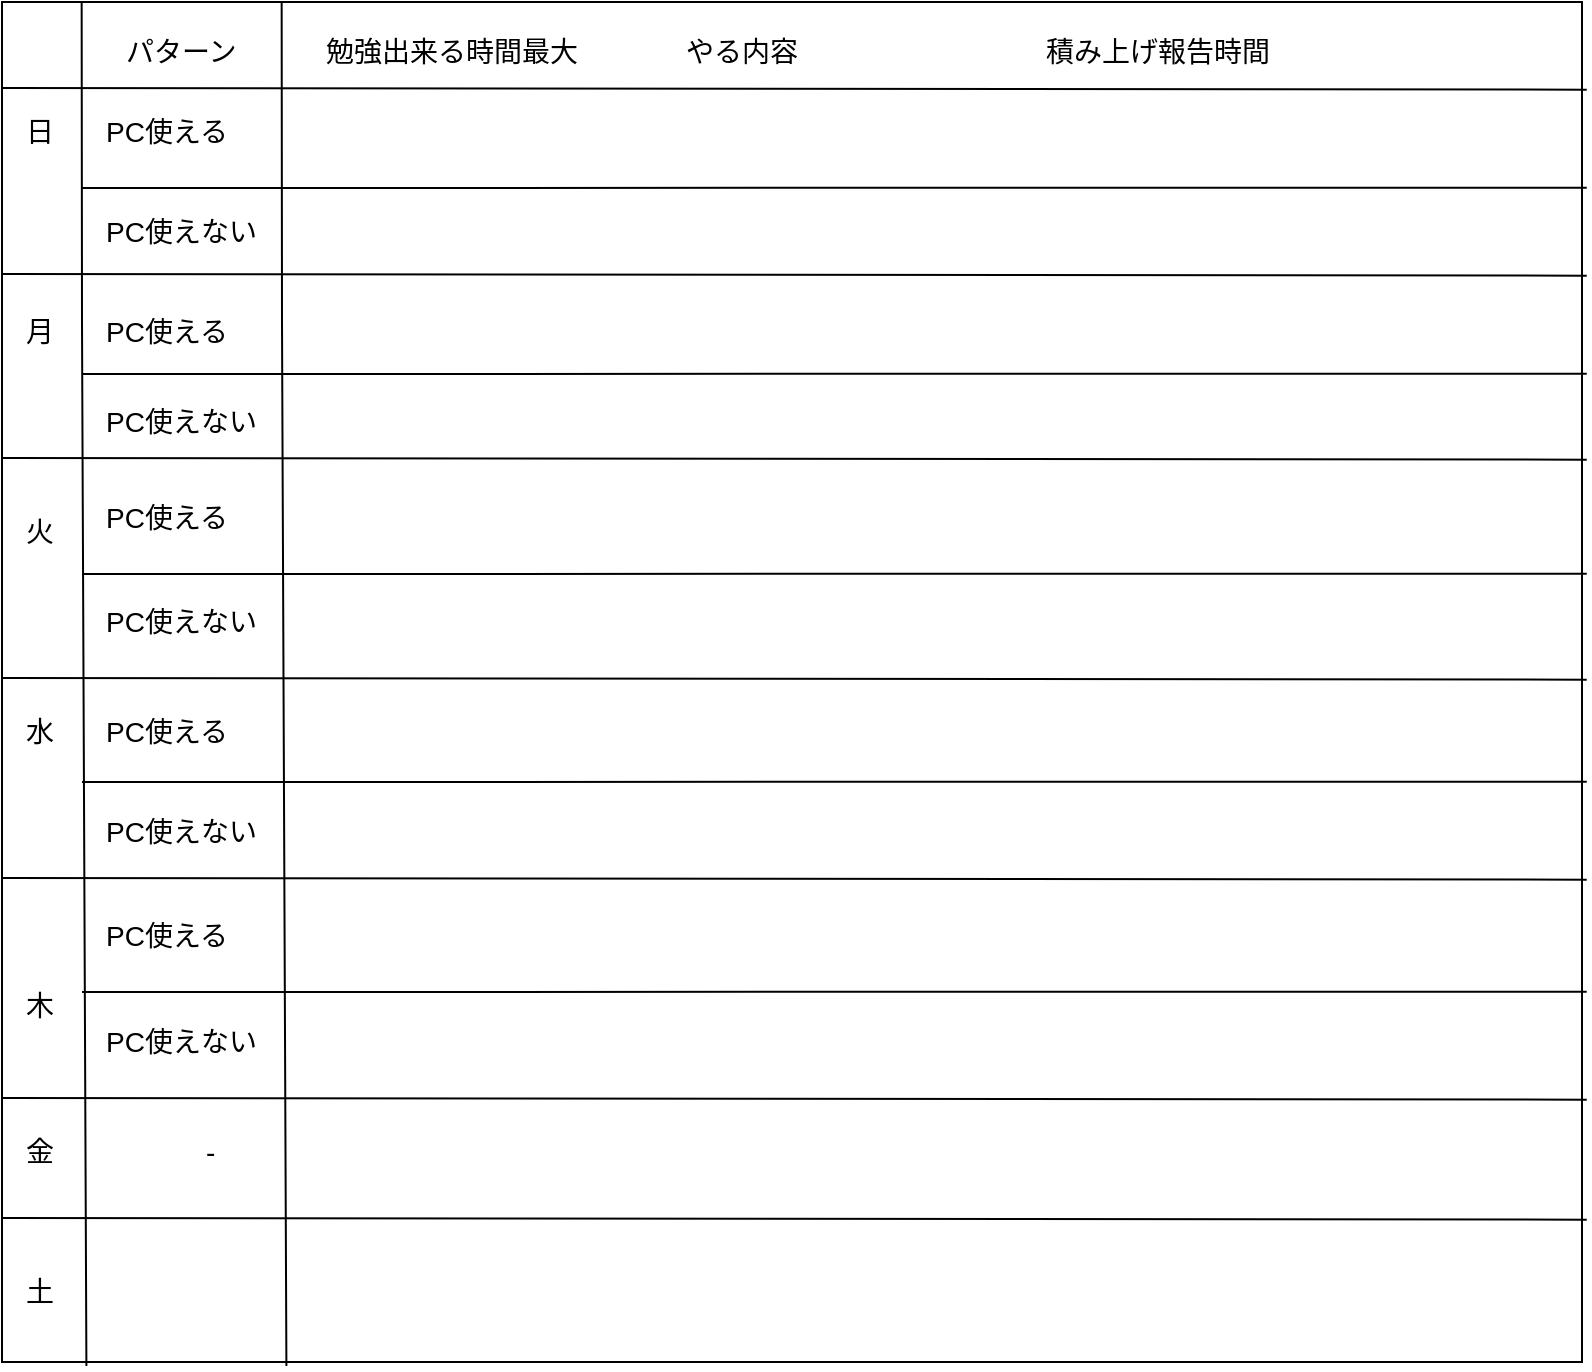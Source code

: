 <mxfile version="16.4.5" type="github">
  <diagram id="sPEsnOo3S4FkvqUI1rY6" name="Page-1">
    <mxGraphModel dx="868" dy="450" grid="1" gridSize="10" guides="1" tooltips="1" connect="1" arrows="1" fold="1" page="1" pageScale="1" pageWidth="850" pageHeight="1100" math="0" shadow="0">
      <root>
        <mxCell id="0" />
        <mxCell id="1" parent="0" />
        <mxCell id="ghJ-c5clW2DO1FqXFr9V-23" value="" style="rounded=0;whiteSpace=wrap;html=1;fontSize=14;" vertex="1" parent="1">
          <mxGeometry x="30" y="30" width="790" height="680" as="geometry" />
        </mxCell>
        <mxCell id="ghJ-c5clW2DO1FqXFr9V-1" value="月" style="text;html=1;strokeColor=none;fillColor=none;align=left;verticalAlign=middle;whiteSpace=wrap;rounded=0;fontSize=14;" vertex="1" parent="1">
          <mxGeometry x="40" y="180" width="90" height="30" as="geometry" />
        </mxCell>
        <mxCell id="ghJ-c5clW2DO1FqXFr9V-2" value="PC使える" style="text;html=1;strokeColor=none;fillColor=none;align=left;verticalAlign=middle;whiteSpace=wrap;rounded=0;fontSize=14;" vertex="1" parent="1">
          <mxGeometry x="80" y="180" width="190" height="30" as="geometry" />
        </mxCell>
        <mxCell id="ghJ-c5clW2DO1FqXFr9V-3" value="PC使えない" style="text;html=1;strokeColor=none;fillColor=none;align=left;verticalAlign=middle;whiteSpace=wrap;rounded=0;fontSize=14;" vertex="1" parent="1">
          <mxGeometry x="80" y="225" width="190" height="30" as="geometry" />
        </mxCell>
        <mxCell id="ghJ-c5clW2DO1FqXFr9V-4" value="日" style="text;html=1;strokeColor=none;fillColor=none;align=left;verticalAlign=middle;whiteSpace=wrap;rounded=0;fontSize=14;" vertex="1" parent="1">
          <mxGeometry x="40" y="80" width="90" height="30" as="geometry" />
        </mxCell>
        <mxCell id="ghJ-c5clW2DO1FqXFr9V-5" value="PC使える" style="text;html=1;strokeColor=none;fillColor=none;align=left;verticalAlign=middle;whiteSpace=wrap;rounded=0;fontSize=14;" vertex="1" parent="1">
          <mxGeometry x="80" y="80" width="190" height="30" as="geometry" />
        </mxCell>
        <mxCell id="ghJ-c5clW2DO1FqXFr9V-6" value="PC使えない" style="text;html=1;strokeColor=none;fillColor=none;align=left;verticalAlign=middle;whiteSpace=wrap;rounded=0;fontSize=14;" vertex="1" parent="1">
          <mxGeometry x="80" y="130" width="190" height="30" as="geometry" />
        </mxCell>
        <mxCell id="ghJ-c5clW2DO1FqXFr9V-7" value="水" style="text;html=1;strokeColor=none;fillColor=none;align=left;verticalAlign=middle;whiteSpace=wrap;rounded=0;fontSize=14;" vertex="1" parent="1">
          <mxGeometry x="40" y="380" width="90" height="30" as="geometry" />
        </mxCell>
        <mxCell id="ghJ-c5clW2DO1FqXFr9V-10" value="火" style="text;html=1;strokeColor=none;fillColor=none;align=left;verticalAlign=middle;whiteSpace=wrap;rounded=0;fontSize=14;" vertex="1" parent="1">
          <mxGeometry x="40" y="280" width="90" height="30" as="geometry" />
        </mxCell>
        <mxCell id="ghJ-c5clW2DO1FqXFr9V-13" value="木" style="text;html=1;strokeColor=none;fillColor=none;align=left;verticalAlign=middle;whiteSpace=wrap;rounded=0;fontSize=14;" vertex="1" parent="1">
          <mxGeometry x="40" y="517" width="90" height="30" as="geometry" />
        </mxCell>
        <mxCell id="ghJ-c5clW2DO1FqXFr9V-16" value="金" style="text;html=1;strokeColor=none;fillColor=none;align=left;verticalAlign=middle;whiteSpace=wrap;rounded=0;fontSize=14;" vertex="1" parent="1">
          <mxGeometry x="40" y="590" width="90" height="30" as="geometry" />
        </mxCell>
        <mxCell id="ghJ-c5clW2DO1FqXFr9V-17" value="-" style="text;html=1;strokeColor=none;fillColor=none;align=left;verticalAlign=middle;whiteSpace=wrap;rounded=0;fontSize=14;" vertex="1" parent="1">
          <mxGeometry x="130" y="590" width="40" height="30" as="geometry" />
        </mxCell>
        <mxCell id="ghJ-c5clW2DO1FqXFr9V-19" value="土" style="text;html=1;strokeColor=none;fillColor=none;align=left;verticalAlign=middle;whiteSpace=wrap;rounded=0;fontSize=14;" vertex="1" parent="1">
          <mxGeometry x="40" y="660" width="90" height="30" as="geometry" />
        </mxCell>
        <mxCell id="ghJ-c5clW2DO1FqXFr9V-22" value="勉強出来る時間最大" style="text;html=1;strokeColor=none;fillColor=none;align=left;verticalAlign=middle;whiteSpace=wrap;rounded=0;fontSize=14;" vertex="1" parent="1">
          <mxGeometry x="190" y="40" width="170" height="30" as="geometry" />
        </mxCell>
        <mxCell id="ghJ-c5clW2DO1FqXFr9V-24" value="積み上げ報告時間" style="text;html=1;strokeColor=none;fillColor=none;align=left;verticalAlign=middle;whiteSpace=wrap;rounded=0;fontSize=14;" vertex="1" parent="1">
          <mxGeometry x="550" y="40" width="170" height="30" as="geometry" />
        </mxCell>
        <mxCell id="ghJ-c5clW2DO1FqXFr9V-27" value="" style="endArrow=none;html=1;rounded=0;fontSize=14;entryX=0.077;entryY=0;entryDx=0;entryDy=0;entryPerimeter=0;exitX=0.08;exitY=1.003;exitDx=0;exitDy=0;exitPerimeter=0;" edge="1" parent="1">
          <mxGeometry width="50" height="50" relative="1" as="geometry">
            <mxPoint x="72.2" y="712.04" as="sourcePoint" />
            <mxPoint x="69.83" y="30" as="targetPoint" />
            <Array as="points">
              <mxPoint x="70" y="190" />
            </Array>
          </mxGeometry>
        </mxCell>
        <mxCell id="ghJ-c5clW2DO1FqXFr9V-28" value="" style="endArrow=none;html=1;rounded=0;fontSize=14;entryX=1.003;entryY=0.913;entryDx=0;entryDy=0;entryPerimeter=0;" edge="1" parent="1">
          <mxGeometry width="50" height="50" relative="1" as="geometry">
            <mxPoint x="30" y="638" as="sourcePoint" />
            <mxPoint x="822.37" y="638.84" as="targetPoint" />
          </mxGeometry>
        </mxCell>
        <mxCell id="ghJ-c5clW2DO1FqXFr9V-29" value="" style="endArrow=none;html=1;rounded=0;fontSize=14;entryX=1.003;entryY=0.913;entryDx=0;entryDy=0;entryPerimeter=0;" edge="1" parent="1">
          <mxGeometry width="50" height="50" relative="1" as="geometry">
            <mxPoint x="30" y="578" as="sourcePoint" />
            <mxPoint x="822.37" y="578.84" as="targetPoint" />
          </mxGeometry>
        </mxCell>
        <mxCell id="ghJ-c5clW2DO1FqXFr9V-30" value="" style="endArrow=none;html=1;rounded=0;fontSize=14;entryX=1.003;entryY=0.913;entryDx=0;entryDy=0;entryPerimeter=0;" edge="1" parent="1">
          <mxGeometry width="50" height="50" relative="1" as="geometry">
            <mxPoint x="30" y="468" as="sourcePoint" />
            <mxPoint x="822.37" y="468.84" as="targetPoint" />
          </mxGeometry>
        </mxCell>
        <mxCell id="ghJ-c5clW2DO1FqXFr9V-31" value="" style="endArrow=none;html=1;rounded=0;fontSize=14;entryX=1.003;entryY=0.913;entryDx=0;entryDy=0;entryPerimeter=0;" edge="1" parent="1">
          <mxGeometry width="50" height="50" relative="1" as="geometry">
            <mxPoint x="70" y="525" as="sourcePoint" />
            <mxPoint x="822.37" y="524.84" as="targetPoint" />
          </mxGeometry>
        </mxCell>
        <mxCell id="ghJ-c5clW2DO1FqXFr9V-32" value="" style="endArrow=none;html=1;rounded=0;fontSize=14;entryX=0.077;entryY=0;entryDx=0;entryDy=0;entryPerimeter=0;exitX=0.08;exitY=1.003;exitDx=0;exitDy=0;exitPerimeter=0;" edge="1" parent="1">
          <mxGeometry width="50" height="50" relative="1" as="geometry">
            <mxPoint x="172.2" y="712.04" as="sourcePoint" />
            <mxPoint x="169.83" y="30" as="targetPoint" />
            <Array as="points">
              <mxPoint x="170" y="190" />
            </Array>
          </mxGeometry>
        </mxCell>
        <mxCell id="ghJ-c5clW2DO1FqXFr9V-33" value="" style="endArrow=none;html=1;rounded=0;fontSize=14;entryX=1.003;entryY=0.913;entryDx=0;entryDy=0;entryPerimeter=0;" edge="1" parent="1">
          <mxGeometry width="50" height="50" relative="1" as="geometry">
            <mxPoint x="30" y="368" as="sourcePoint" />
            <mxPoint x="822.37" y="368.84" as="targetPoint" />
          </mxGeometry>
        </mxCell>
        <mxCell id="ghJ-c5clW2DO1FqXFr9V-34" value="" style="endArrow=none;html=1;rounded=0;fontSize=14;entryX=1.003;entryY=0.913;entryDx=0;entryDy=0;entryPerimeter=0;" edge="1" parent="1">
          <mxGeometry width="50" height="50" relative="1" as="geometry">
            <mxPoint x="70" y="420" as="sourcePoint" />
            <mxPoint x="822.37" y="419.84" as="targetPoint" />
          </mxGeometry>
        </mxCell>
        <mxCell id="ghJ-c5clW2DO1FqXFr9V-35" value="" style="endArrow=none;html=1;rounded=0;fontSize=14;entryX=1.003;entryY=0.913;entryDx=0;entryDy=0;entryPerimeter=0;" edge="1" parent="1">
          <mxGeometry width="50" height="50" relative="1" as="geometry">
            <mxPoint x="30" y="258" as="sourcePoint" />
            <mxPoint x="822.37" y="258.84" as="targetPoint" />
          </mxGeometry>
        </mxCell>
        <mxCell id="ghJ-c5clW2DO1FqXFr9V-36" value="" style="endArrow=none;html=1;rounded=0;fontSize=14;entryX=1.003;entryY=0.913;entryDx=0;entryDy=0;entryPerimeter=0;" edge="1" parent="1">
          <mxGeometry width="50" height="50" relative="1" as="geometry">
            <mxPoint x="70" y="316" as="sourcePoint" />
            <mxPoint x="822.37" y="315.84" as="targetPoint" />
          </mxGeometry>
        </mxCell>
        <mxCell id="ghJ-c5clW2DO1FqXFr9V-37" value="" style="endArrow=none;html=1;rounded=0;fontSize=14;entryX=1.003;entryY=0.913;entryDx=0;entryDy=0;entryPerimeter=0;" edge="1" parent="1">
          <mxGeometry width="50" height="50" relative="1" as="geometry">
            <mxPoint x="30" y="166" as="sourcePoint" />
            <mxPoint x="822.37" y="166.84" as="targetPoint" />
          </mxGeometry>
        </mxCell>
        <mxCell id="ghJ-c5clW2DO1FqXFr9V-38" value="" style="endArrow=none;html=1;rounded=0;fontSize=14;entryX=1.003;entryY=0.913;entryDx=0;entryDy=0;entryPerimeter=0;" edge="1" parent="1">
          <mxGeometry width="50" height="50" relative="1" as="geometry">
            <mxPoint x="70" y="216" as="sourcePoint" />
            <mxPoint x="822.37" y="215.84" as="targetPoint" />
          </mxGeometry>
        </mxCell>
        <mxCell id="ghJ-c5clW2DO1FqXFr9V-39" value="" style="endArrow=none;html=1;rounded=0;fontSize=14;entryX=1.003;entryY=0.913;entryDx=0;entryDy=0;entryPerimeter=0;" edge="1" parent="1">
          <mxGeometry width="50" height="50" relative="1" as="geometry">
            <mxPoint x="30" y="73" as="sourcePoint" />
            <mxPoint x="822.37" y="73.84" as="targetPoint" />
          </mxGeometry>
        </mxCell>
        <mxCell id="ghJ-c5clW2DO1FqXFr9V-40" value="" style="endArrow=none;html=1;rounded=0;fontSize=14;entryX=1.003;entryY=0.913;entryDx=0;entryDy=0;entryPerimeter=0;" edge="1" parent="1">
          <mxGeometry width="50" height="50" relative="1" as="geometry">
            <mxPoint x="70" y="123" as="sourcePoint" />
            <mxPoint x="822.37" y="122.84" as="targetPoint" />
          </mxGeometry>
        </mxCell>
        <mxCell id="ghJ-c5clW2DO1FqXFr9V-41" value="パターン" style="text;html=1;strokeColor=none;fillColor=none;align=left;verticalAlign=middle;whiteSpace=wrap;rounded=0;fontSize=14;" vertex="1" parent="1">
          <mxGeometry x="90" y="40" width="170" height="30" as="geometry" />
        </mxCell>
        <mxCell id="ghJ-c5clW2DO1FqXFr9V-42" value="やる内容" style="text;html=1;strokeColor=none;fillColor=none;align=left;verticalAlign=middle;whiteSpace=wrap;rounded=0;fontSize=14;" vertex="1" parent="1">
          <mxGeometry x="370" y="40" width="170" height="30" as="geometry" />
        </mxCell>
        <mxCell id="ghJ-c5clW2DO1FqXFr9V-43" value="PC使える" style="text;html=1;strokeColor=none;fillColor=none;align=left;verticalAlign=middle;whiteSpace=wrap;rounded=0;fontSize=14;" vertex="1" parent="1">
          <mxGeometry x="80" y="273" width="190" height="30" as="geometry" />
        </mxCell>
        <mxCell id="ghJ-c5clW2DO1FqXFr9V-44" value="PC使えない" style="text;html=1;strokeColor=none;fillColor=none;align=left;verticalAlign=middle;whiteSpace=wrap;rounded=0;fontSize=14;" vertex="1" parent="1">
          <mxGeometry x="80" y="325" width="190" height="30" as="geometry" />
        </mxCell>
        <mxCell id="ghJ-c5clW2DO1FqXFr9V-45" value="PC使える" style="text;html=1;strokeColor=none;fillColor=none;align=left;verticalAlign=middle;whiteSpace=wrap;rounded=0;fontSize=14;" vertex="1" parent="1">
          <mxGeometry x="80" y="380" width="190" height="30" as="geometry" />
        </mxCell>
        <mxCell id="ghJ-c5clW2DO1FqXFr9V-46" value="PC使えない" style="text;html=1;strokeColor=none;fillColor=none;align=left;verticalAlign=middle;whiteSpace=wrap;rounded=0;fontSize=14;" vertex="1" parent="1">
          <mxGeometry x="80" y="430" width="190" height="30" as="geometry" />
        </mxCell>
        <mxCell id="ghJ-c5clW2DO1FqXFr9V-47" value="PC使える" style="text;html=1;strokeColor=none;fillColor=none;align=left;verticalAlign=middle;whiteSpace=wrap;rounded=0;fontSize=14;" vertex="1" parent="1">
          <mxGeometry x="80" y="482" width="190" height="30" as="geometry" />
        </mxCell>
        <mxCell id="ghJ-c5clW2DO1FqXFr9V-48" value="PC使えない" style="text;html=1;strokeColor=none;fillColor=none;align=left;verticalAlign=middle;whiteSpace=wrap;rounded=0;fontSize=14;" vertex="1" parent="1">
          <mxGeometry x="80" y="535" width="190" height="30" as="geometry" />
        </mxCell>
      </root>
    </mxGraphModel>
  </diagram>
</mxfile>
